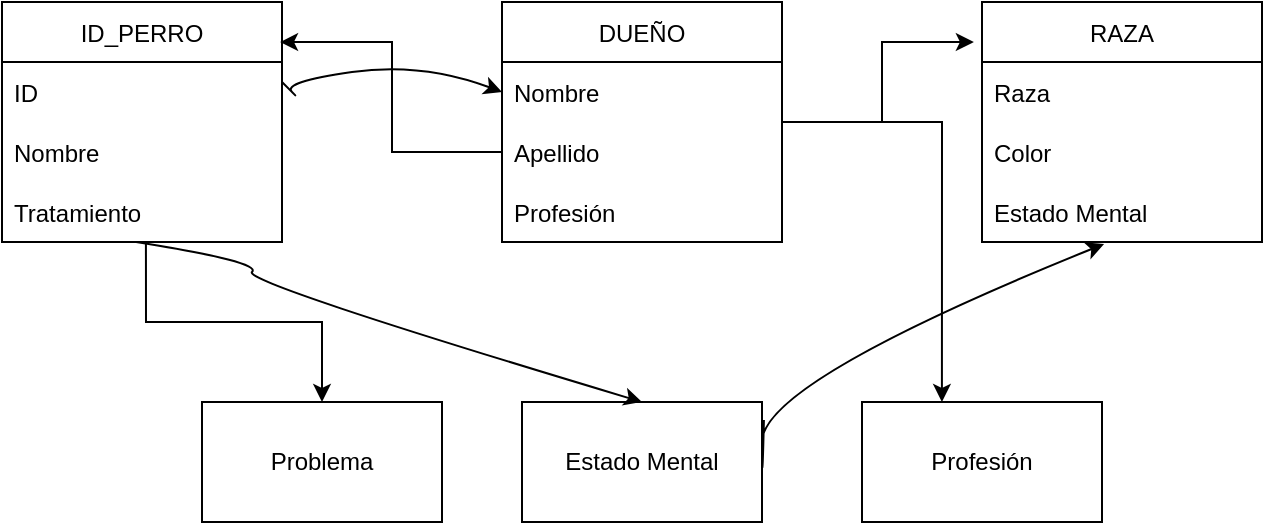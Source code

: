 <mxfile version="20.0.1" type="github">
  <diagram id="hexuGUtwDhdPfp1ty2HE" name="Page-1">
    <mxGraphModel dx="827" dy="452" grid="1" gridSize="10" guides="1" tooltips="1" connect="1" arrows="1" fold="1" page="1" pageScale="1" pageWidth="827" pageHeight="1169" math="0" shadow="0">
      <root>
        <mxCell id="0" />
        <mxCell id="1" parent="0" />
        <mxCell id="Vqui0_YyKqYJOXag6sXZ-25" style="edgeStyle=orthogonalEdgeStyle;rounded=0;orthogonalLoop=1;jettySize=auto;html=1;entryX=0.5;entryY=0;entryDx=0;entryDy=0;exitX=0.514;exitY=1.033;exitDx=0;exitDy=0;exitPerimeter=0;" edge="1" parent="1" source="Vqui0_YyKqYJOXag6sXZ-10" target="Vqui0_YyKqYJOXag6sXZ-21">
          <mxGeometry relative="1" as="geometry" />
        </mxCell>
        <mxCell id="Vqui0_YyKqYJOXag6sXZ-7" value="ID_PERRO" style="swimlane;fontStyle=0;childLayout=stackLayout;horizontal=1;startSize=30;horizontalStack=0;resizeParent=1;resizeParentMax=0;resizeLast=0;collapsible=1;marginBottom=0;" vertex="1" parent="1">
          <mxGeometry x="80" y="80" width="140" height="120" as="geometry" />
        </mxCell>
        <mxCell id="Vqui0_YyKqYJOXag6sXZ-8" value="ID" style="text;strokeColor=none;fillColor=none;align=left;verticalAlign=middle;spacingLeft=4;spacingRight=4;overflow=hidden;points=[[0,0.5],[1,0.5]];portConstraint=eastwest;rotatable=0;" vertex="1" parent="Vqui0_YyKqYJOXag6sXZ-7">
          <mxGeometry y="30" width="140" height="30" as="geometry" />
        </mxCell>
        <mxCell id="Vqui0_YyKqYJOXag6sXZ-9" value="Nombre" style="text;strokeColor=none;fillColor=none;align=left;verticalAlign=middle;spacingLeft=4;spacingRight=4;overflow=hidden;points=[[0,0.5],[1,0.5]];portConstraint=eastwest;rotatable=0;" vertex="1" parent="Vqui0_YyKqYJOXag6sXZ-7">
          <mxGeometry y="60" width="140" height="30" as="geometry" />
        </mxCell>
        <mxCell id="Vqui0_YyKqYJOXag6sXZ-10" value="Tratamiento" style="text;strokeColor=none;fillColor=none;align=left;verticalAlign=middle;spacingLeft=4;spacingRight=4;overflow=hidden;points=[[0,0.5],[1,0.5]];portConstraint=eastwest;rotatable=0;" vertex="1" parent="Vqui0_YyKqYJOXag6sXZ-7">
          <mxGeometry y="90" width="140" height="30" as="geometry" />
        </mxCell>
        <mxCell id="Vqui0_YyKqYJOXag6sXZ-23" style="edgeStyle=orthogonalEdgeStyle;rounded=0;orthogonalLoop=1;jettySize=auto;html=1;entryX=-0.029;entryY=0.167;entryDx=0;entryDy=0;entryPerimeter=0;" edge="1" parent="1" source="Vqui0_YyKqYJOXag6sXZ-11" target="Vqui0_YyKqYJOXag6sXZ-15">
          <mxGeometry relative="1" as="geometry" />
        </mxCell>
        <mxCell id="Vqui0_YyKqYJOXag6sXZ-29" style="edgeStyle=orthogonalEdgeStyle;rounded=0;orthogonalLoop=1;jettySize=auto;html=1;entryX=0.333;entryY=0;entryDx=0;entryDy=0;entryPerimeter=0;" edge="1" parent="1" source="Vqui0_YyKqYJOXag6sXZ-11" target="Vqui0_YyKqYJOXag6sXZ-22">
          <mxGeometry relative="1" as="geometry" />
        </mxCell>
        <mxCell id="Vqui0_YyKqYJOXag6sXZ-11" value="DUEÑO" style="swimlane;fontStyle=0;childLayout=stackLayout;horizontal=1;startSize=30;horizontalStack=0;resizeParent=1;resizeParentMax=0;resizeLast=0;collapsible=1;marginBottom=0;" vertex="1" parent="1">
          <mxGeometry x="330" y="80" width="140" height="120" as="geometry" />
        </mxCell>
        <mxCell id="Vqui0_YyKqYJOXag6sXZ-12" value="Nombre" style="text;strokeColor=none;fillColor=none;align=left;verticalAlign=middle;spacingLeft=4;spacingRight=4;overflow=hidden;points=[[0,0.5],[1,0.5]];portConstraint=eastwest;rotatable=0;" vertex="1" parent="Vqui0_YyKqYJOXag6sXZ-11">
          <mxGeometry y="30" width="140" height="30" as="geometry" />
        </mxCell>
        <mxCell id="Vqui0_YyKqYJOXag6sXZ-13" value="Apellido" style="text;strokeColor=none;fillColor=none;align=left;verticalAlign=middle;spacingLeft=4;spacingRight=4;overflow=hidden;points=[[0,0.5],[1,0.5]];portConstraint=eastwest;rotatable=0;" vertex="1" parent="Vqui0_YyKqYJOXag6sXZ-11">
          <mxGeometry y="60" width="140" height="30" as="geometry" />
        </mxCell>
        <mxCell id="Vqui0_YyKqYJOXag6sXZ-14" value="Profesión" style="text;strokeColor=none;fillColor=none;align=left;verticalAlign=middle;spacingLeft=4;spacingRight=4;overflow=hidden;points=[[0,0.5],[1,0.5]];portConstraint=eastwest;rotatable=0;" vertex="1" parent="Vqui0_YyKqYJOXag6sXZ-11">
          <mxGeometry y="90" width="140" height="30" as="geometry" />
        </mxCell>
        <mxCell id="Vqui0_YyKqYJOXag6sXZ-15" value="RAZA" style="swimlane;fontStyle=0;childLayout=stackLayout;horizontal=1;startSize=30;horizontalStack=0;resizeParent=1;resizeParentMax=0;resizeLast=0;collapsible=1;marginBottom=0;" vertex="1" parent="1">
          <mxGeometry x="570" y="80" width="140" height="120" as="geometry" />
        </mxCell>
        <mxCell id="Vqui0_YyKqYJOXag6sXZ-16" value="Raza" style="text;strokeColor=none;fillColor=none;align=left;verticalAlign=middle;spacingLeft=4;spacingRight=4;overflow=hidden;points=[[0,0.5],[1,0.5]];portConstraint=eastwest;rotatable=0;" vertex="1" parent="Vqui0_YyKqYJOXag6sXZ-15">
          <mxGeometry y="30" width="140" height="30" as="geometry" />
        </mxCell>
        <mxCell id="Vqui0_YyKqYJOXag6sXZ-17" value="Color" style="text;strokeColor=none;fillColor=none;align=left;verticalAlign=middle;spacingLeft=4;spacingRight=4;overflow=hidden;points=[[0,0.5],[1,0.5]];portConstraint=eastwest;rotatable=0;" vertex="1" parent="Vqui0_YyKqYJOXag6sXZ-15">
          <mxGeometry y="60" width="140" height="30" as="geometry" />
        </mxCell>
        <mxCell id="Vqui0_YyKqYJOXag6sXZ-18" value="Estado Mental" style="text;strokeColor=none;fillColor=none;align=left;verticalAlign=middle;spacingLeft=4;spacingRight=4;overflow=hidden;points=[[0,0.5],[1,0.5]];portConstraint=eastwest;rotatable=0;" vertex="1" parent="Vqui0_YyKqYJOXag6sXZ-15">
          <mxGeometry y="90" width="140" height="30" as="geometry" />
        </mxCell>
        <mxCell id="Vqui0_YyKqYJOXag6sXZ-19" value="" style="curved=1;endArrow=classic;html=1;rounded=0;entryX=0;entryY=0.5;entryDx=0;entryDy=0;" edge="1" parent="1" target="Vqui0_YyKqYJOXag6sXZ-12">
          <mxGeometry width="50" height="50" relative="1" as="geometry">
            <mxPoint x="220" y="120" as="sourcePoint" />
            <mxPoint x="440" y="220" as="targetPoint" />
            <Array as="points">
              <mxPoint x="230" y="130" />
              <mxPoint x="220" y="120" />
              <mxPoint x="290" y="110" />
            </Array>
          </mxGeometry>
        </mxCell>
        <mxCell id="Vqui0_YyKqYJOXag6sXZ-20" value="Estado Mental" style="rounded=0;whiteSpace=wrap;html=1;" vertex="1" parent="1">
          <mxGeometry x="340" y="280" width="120" height="60" as="geometry" />
        </mxCell>
        <mxCell id="Vqui0_YyKqYJOXag6sXZ-21" value="Problema" style="rounded=0;whiteSpace=wrap;html=1;" vertex="1" parent="1">
          <mxGeometry x="180" y="280" width="120" height="60" as="geometry" />
        </mxCell>
        <mxCell id="Vqui0_YyKqYJOXag6sXZ-22" value="Profesión" style="rounded=0;whiteSpace=wrap;html=1;" vertex="1" parent="1">
          <mxGeometry x="510" y="280" width="120" height="60" as="geometry" />
        </mxCell>
        <mxCell id="Vqui0_YyKqYJOXag6sXZ-24" style="edgeStyle=orthogonalEdgeStyle;rounded=0;orthogonalLoop=1;jettySize=auto;html=1;entryX=0.993;entryY=0.167;entryDx=0;entryDy=0;entryPerimeter=0;" edge="1" parent="1" source="Vqui0_YyKqYJOXag6sXZ-13" target="Vqui0_YyKqYJOXag6sXZ-7">
          <mxGeometry relative="1" as="geometry" />
        </mxCell>
        <mxCell id="Vqui0_YyKqYJOXag6sXZ-28" value="" style="curved=1;endArrow=classic;html=1;rounded=0;entryX=0.5;entryY=0;entryDx=0;entryDy=0;exitX=0.479;exitY=1;exitDx=0;exitDy=0;exitPerimeter=0;" edge="1" parent="1" source="Vqui0_YyKqYJOXag6sXZ-10" target="Vqui0_YyKqYJOXag6sXZ-20">
          <mxGeometry width="50" height="50" relative="1" as="geometry">
            <mxPoint x="390" y="270" as="sourcePoint" />
            <mxPoint x="440" y="220" as="targetPoint" />
            <Array as="points">
              <mxPoint x="210" y="210" />
              <mxPoint x="200" y="220" />
            </Array>
          </mxGeometry>
        </mxCell>
        <mxCell id="Vqui0_YyKqYJOXag6sXZ-31" value="" style="curved=1;endArrow=classic;html=1;rounded=0;entryX=0.436;entryY=1.033;entryDx=0;entryDy=0;entryPerimeter=0;exitX=1.008;exitY=0.15;exitDx=0;exitDy=0;exitPerimeter=0;" edge="1" parent="1" source="Vqui0_YyKqYJOXag6sXZ-20" target="Vqui0_YyKqYJOXag6sXZ-18">
          <mxGeometry width="50" height="50" relative="1" as="geometry">
            <mxPoint x="430" y="330" as="sourcePoint" />
            <mxPoint x="480" y="280" as="targetPoint" />
            <Array as="points">
              <mxPoint x="460" y="330" />
              <mxPoint x="460" y="270" />
            </Array>
          </mxGeometry>
        </mxCell>
      </root>
    </mxGraphModel>
  </diagram>
</mxfile>
